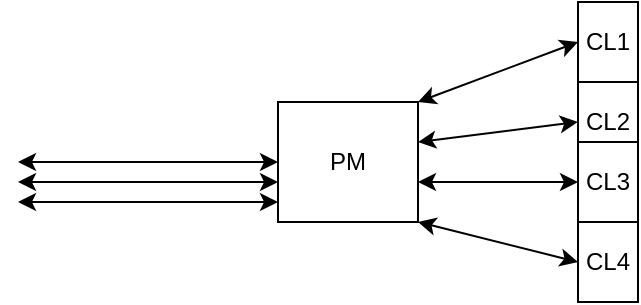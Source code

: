 <mxfile>
    <diagram id="jF5fVFfZW4Pgw8dsugBv" name="Page-1">
        <mxGraphModel dx="1105" dy="768" grid="1" gridSize="10" guides="1" tooltips="1" connect="1" arrows="1" fold="1" page="1" pageScale="1" pageWidth="850" pageHeight="1100" math="0" shadow="0">
            <root>
                <mxCell id="0"/>
                <mxCell id="1" parent="0"/>
                <mxCell id="2" value="PM" style="rounded=0;whiteSpace=wrap;html=1;" vertex="1" parent="1">
                    <mxGeometry x="70" y="330" width="70" height="60" as="geometry"/>
                </mxCell>
                <mxCell id="4" value="" style="endArrow=classic;startArrow=classic;html=1;" edge="1" parent="1">
                    <mxGeometry width="50" height="50" relative="1" as="geometry">
                        <mxPoint x="-60" y="360" as="sourcePoint"/>
                        <mxPoint x="70" y="360" as="targetPoint"/>
                    </mxGeometry>
                </mxCell>
                <mxCell id="5" value="" style="endArrow=classic;startArrow=classic;html=1;" edge="1" parent="1">
                    <mxGeometry width="50" height="50" relative="1" as="geometry">
                        <mxPoint x="-60" y="370" as="sourcePoint"/>
                        <mxPoint x="70" y="370" as="targetPoint"/>
                    </mxGeometry>
                </mxCell>
                <mxCell id="6" value="" style="endArrow=classic;startArrow=classic;html=1;" edge="1" parent="1">
                    <mxGeometry width="50" height="50" relative="1" as="geometry">
                        <mxPoint x="-60" y="380" as="sourcePoint"/>
                        <mxPoint x="70" y="380" as="targetPoint"/>
                    </mxGeometry>
                </mxCell>
                <mxCell id="7" value="" style="endArrow=classic;startArrow=classic;html=1;entryX=0;entryY=0.5;entryDx=0;entryDy=0;" edge="1" parent="1" target="11">
                    <mxGeometry width="50" height="50" relative="1" as="geometry">
                        <mxPoint x="140" y="330" as="sourcePoint"/>
                        <mxPoint x="220" y="330" as="targetPoint"/>
                    </mxGeometry>
                </mxCell>
                <mxCell id="8" value="" style="endArrow=classic;startArrow=classic;html=1;entryX=0;entryY=0.5;entryDx=0;entryDy=0;" edge="1" parent="1" target="12">
                    <mxGeometry width="50" height="50" relative="1" as="geometry">
                        <mxPoint x="140" y="350" as="sourcePoint"/>
                        <mxPoint x="220" y="350" as="targetPoint"/>
                    </mxGeometry>
                </mxCell>
                <mxCell id="9" value="" style="endArrow=classic;startArrow=classic;html=1;entryX=0;entryY=0.5;entryDx=0;entryDy=0;" edge="1" parent="1" target="13">
                    <mxGeometry width="50" height="50" relative="1" as="geometry">
                        <mxPoint x="140" y="370" as="sourcePoint"/>
                        <mxPoint x="220" y="370" as="targetPoint"/>
                    </mxGeometry>
                </mxCell>
                <mxCell id="10" value="" style="endArrow=classic;startArrow=classic;html=1;entryX=0;entryY=0.5;entryDx=0;entryDy=0;" edge="1" parent="1" target="14">
                    <mxGeometry width="50" height="50" relative="1" as="geometry">
                        <mxPoint x="140" y="390" as="sourcePoint"/>
                        <mxPoint x="220" y="390" as="targetPoint"/>
                    </mxGeometry>
                </mxCell>
                <mxCell id="11" value="CL1" style="rounded=0;whiteSpace=wrap;html=1;" vertex="1" parent="1">
                    <mxGeometry x="220" y="280" width="30" height="40" as="geometry"/>
                </mxCell>
                <mxCell id="12" value="CL2" style="rounded=0;whiteSpace=wrap;html=1;" vertex="1" parent="1">
                    <mxGeometry x="220" y="320" width="30" height="40" as="geometry"/>
                </mxCell>
                <mxCell id="13" value="CL3" style="rounded=0;whiteSpace=wrap;html=1;" vertex="1" parent="1">
                    <mxGeometry x="220" y="350" width="30" height="40" as="geometry"/>
                </mxCell>
                <mxCell id="14" value="CL4" style="rounded=0;whiteSpace=wrap;html=1;" vertex="1" parent="1">
                    <mxGeometry x="220" y="390" width="30" height="40" as="geometry"/>
                </mxCell>
            </root>
        </mxGraphModel>
    </diagram>
</mxfile>